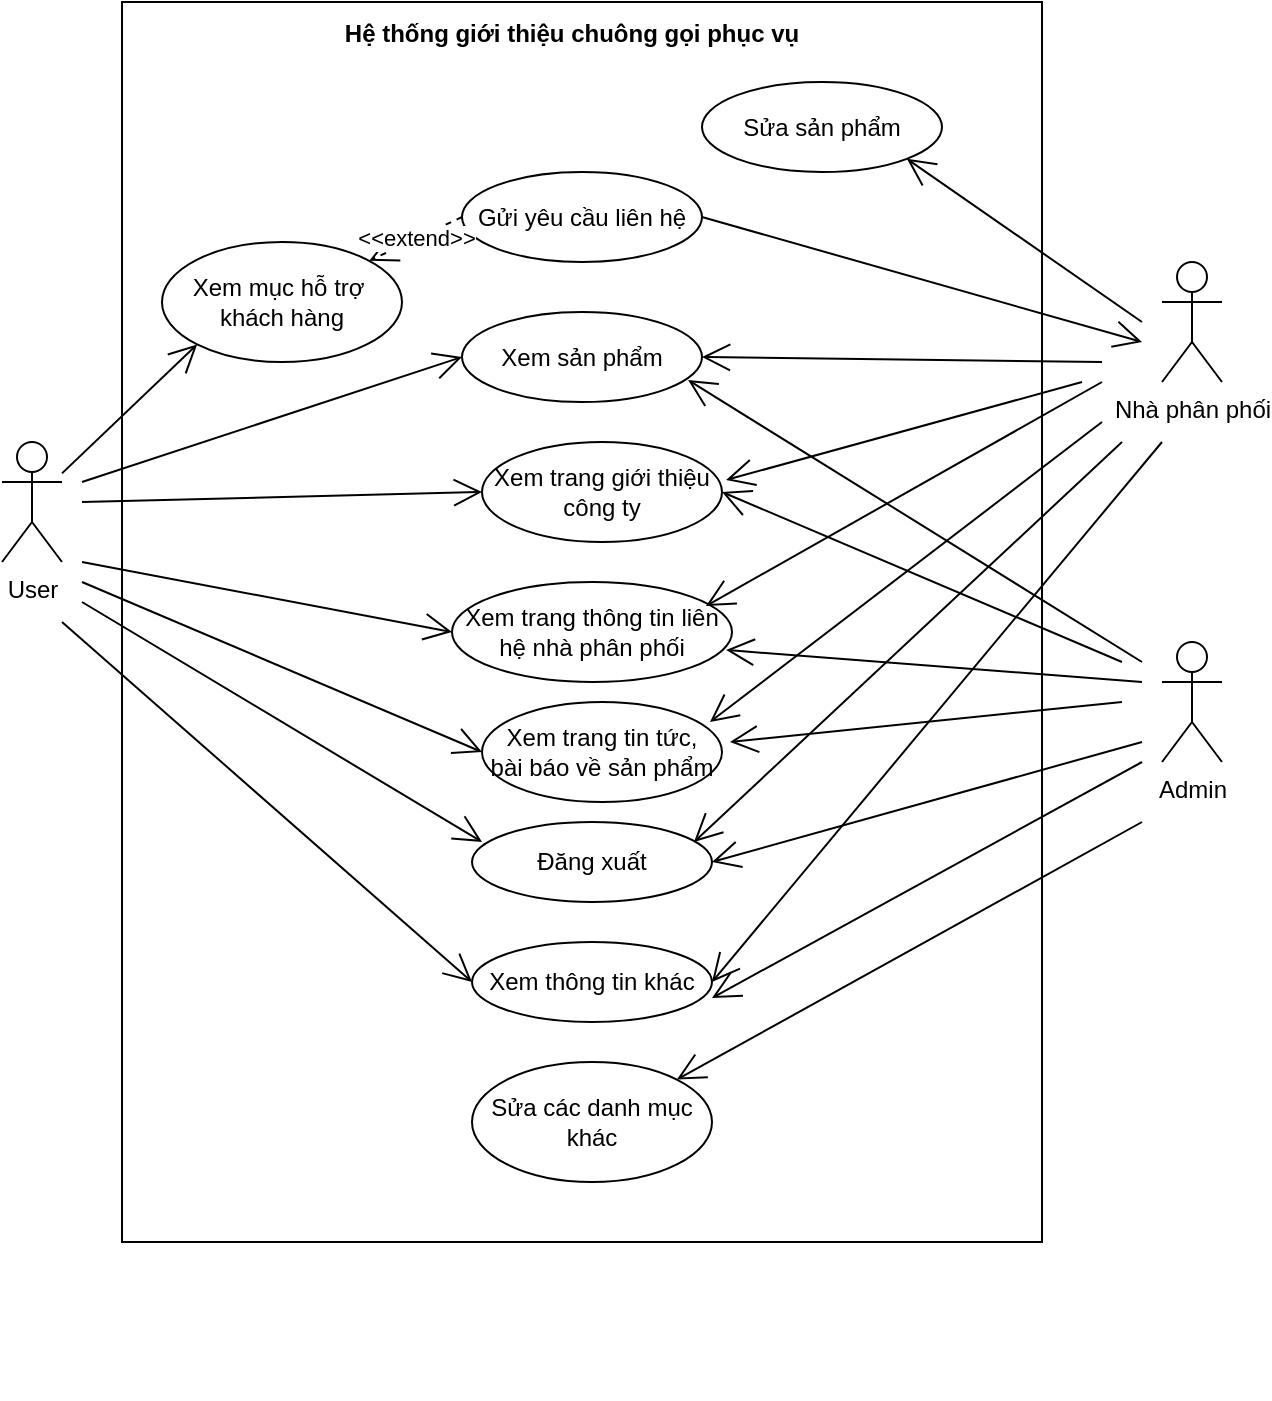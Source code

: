 <mxfile version="13.9.2" type="github">
  <diagram id="b3vTMYLCP9W2PtNbt77q" name="Page-1">
    <mxGraphModel dx="1036" dy="462" grid="1" gridSize="10" guides="1" tooltips="1" connect="1" arrows="1" fold="1" page="1" pageScale="1" pageWidth="850" pageHeight="1100" math="0" shadow="0">
      <root>
        <mxCell id="0" />
        <mxCell id="1" parent="0" />
        <mxCell id="oC1xKJbHEb12oKd4C-OS-1" value="User&lt;br&gt;" style="shape=umlActor;verticalLabelPosition=bottom;verticalAlign=top;html=1;outlineConnect=0;" parent="1" vertex="1">
          <mxGeometry x="200" y="290" width="30" height="60" as="geometry" />
        </mxCell>
        <mxCell id="oC1xKJbHEb12oKd4C-OS-2" value="" style="rounded=0;whiteSpace=wrap;html=1;" parent="1" vertex="1">
          <mxGeometry x="260" y="70" width="460" height="620" as="geometry" />
        </mxCell>
        <mxCell id="oC1xKJbHEb12oKd4C-OS-7" value="Xem trang tin tức, &lt;br&gt;bài báo về sản phẩm" style="ellipse;whiteSpace=wrap;html=1;" parent="1" vertex="1">
          <mxGeometry x="440" y="420" width="120" height="50" as="geometry" />
        </mxCell>
        <mxCell id="oC1xKJbHEb12oKd4C-OS-8" value="Xem trang thông tin liên hệ nhà phân phối" style="ellipse;whiteSpace=wrap;html=1;" parent="1" vertex="1">
          <mxGeometry x="425" y="360" width="140" height="50" as="geometry" />
        </mxCell>
        <mxCell id="oC1xKJbHEb12oKd4C-OS-10" value="Gửi yêu cầu liên hệ" style="ellipse;whiteSpace=wrap;html=1;" parent="1" vertex="1">
          <mxGeometry x="430" y="155" width="120" height="45" as="geometry" />
        </mxCell>
        <mxCell id="oC1xKJbHEb12oKd4C-OS-11" value="Xem mục hỗ trợ&amp;nbsp;&lt;br&gt;khách hàng" style="ellipse;whiteSpace=wrap;html=1;" parent="1" vertex="1">
          <mxGeometry x="280" y="190" width="120" height="60" as="geometry" />
        </mxCell>
        <mxCell id="oC1xKJbHEb12oKd4C-OS-25" value="Xem thông tin khác" style="ellipse;whiteSpace=wrap;html=1;" parent="1" vertex="1">
          <mxGeometry x="435" y="540" width="120" height="40" as="geometry" />
        </mxCell>
        <mxCell id="oC1xKJbHEb12oKd4C-OS-43" value="&amp;lt;&amp;lt;extend&amp;gt;&amp;gt;" style="endArrow=open;endSize=12;dashed=1;html=1;exitX=0;exitY=0.5;exitDx=0;exitDy=0;" parent="1" source="oC1xKJbHEb12oKd4C-OS-10" target="oC1xKJbHEb12oKd4C-OS-11" edge="1">
          <mxGeometry width="160" relative="1" as="geometry">
            <mxPoint x="400" y="92.5" as="sourcePoint" />
            <mxPoint x="460" y="450" as="targetPoint" />
          </mxGeometry>
        </mxCell>
        <mxCell id="oC1xKJbHEb12oKd4C-OS-46" style="edgeStyle=orthogonalEdgeStyle;rounded=0;orthogonalLoop=1;jettySize=auto;html=1;exitX=0.5;exitY=1;exitDx=0;exitDy=0;" parent="1" edge="1">
          <mxGeometry relative="1" as="geometry">
            <mxPoint x="330" y="750" as="sourcePoint" />
            <mxPoint x="330" y="750" as="targetPoint" />
          </mxGeometry>
        </mxCell>
        <mxCell id="oC1xKJbHEb12oKd4C-OS-6" value="Xem trang giới thiệu công ty" style="ellipse;whiteSpace=wrap;html=1;" parent="1" vertex="1">
          <mxGeometry x="440" y="290" width="120" height="50" as="geometry" />
        </mxCell>
        <mxCell id="oC1xKJbHEb12oKd4C-OS-51" value="" style="endArrow=open;endFill=1;endSize=12;html=1;entryX=0;entryY=0.5;entryDx=0;entryDy=0;" parent="1" target="lhrEtbnqwmmrRVrxUpWE-2" edge="1">
          <mxGeometry width="160" relative="1" as="geometry">
            <mxPoint x="240" y="310" as="sourcePoint" />
            <mxPoint x="230" y="240" as="targetPoint" />
          </mxGeometry>
        </mxCell>
        <mxCell id="oC1xKJbHEb12oKd4C-OS-52" value="" style="endArrow=open;endFill=1;endSize=12;html=1;entryX=0;entryY=0.5;entryDx=0;entryDy=0;" parent="1" target="oC1xKJbHEb12oKd4C-OS-6" edge="1">
          <mxGeometry width="160" relative="1" as="geometry">
            <mxPoint x="240" y="320" as="sourcePoint" />
            <mxPoint x="220" y="170" as="targetPoint" />
          </mxGeometry>
        </mxCell>
        <mxCell id="oC1xKJbHEb12oKd4C-OS-53" value="" style="endArrow=open;endFill=1;endSize=12;html=1;entryX=0;entryY=1;entryDx=0;entryDy=0;" parent="1" source="oC1xKJbHEb12oKd4C-OS-1" target="oC1xKJbHEb12oKd4C-OS-11" edge="1">
          <mxGeometry width="160" relative="1" as="geometry">
            <mxPoint x="100" y="290" as="sourcePoint" />
            <mxPoint x="220" y="225" as="targetPoint" />
          </mxGeometry>
        </mxCell>
        <mxCell id="oC1xKJbHEb12oKd4C-OS-54" value="" style="endArrow=open;endFill=1;endSize=12;html=1;entryX=0;entryY=0.5;entryDx=0;entryDy=0;" parent="1" target="oC1xKJbHEb12oKd4C-OS-8" edge="1">
          <mxGeometry width="160" relative="1" as="geometry">
            <mxPoint x="240" y="350" as="sourcePoint" />
            <mxPoint x="190" y="295" as="targetPoint" />
          </mxGeometry>
        </mxCell>
        <mxCell id="oC1xKJbHEb12oKd4C-OS-55" value="" style="endArrow=open;endFill=1;endSize=12;html=1;entryX=0;entryY=0.5;entryDx=0;entryDy=0;" parent="1" target="oC1xKJbHEb12oKd4C-OS-7" edge="1">
          <mxGeometry width="160" relative="1" as="geometry">
            <mxPoint x="240" y="360" as="sourcePoint" />
            <mxPoint x="195" y="375" as="targetPoint" />
          </mxGeometry>
        </mxCell>
        <mxCell id="oC1xKJbHEb12oKd4C-OS-56" value="" style="endArrow=open;endFill=1;endSize=12;html=1;entryX=0;entryY=0.5;entryDx=0;entryDy=0;" parent="1" target="oC1xKJbHEb12oKd4C-OS-25" edge="1">
          <mxGeometry width="160" relative="1" as="geometry">
            <mxPoint x="230" y="380" as="sourcePoint" />
            <mxPoint x="200" y="455" as="targetPoint" />
          </mxGeometry>
        </mxCell>
        <mxCell id="FKWU5doNKABkodQmA4pJ-1" value="Nhà phân phối&lt;br&gt;" style="shape=umlActor;verticalLabelPosition=bottom;verticalAlign=top;html=1;outlineConnect=0;" parent="1" vertex="1">
          <mxGeometry x="780" y="200" width="30" height="60" as="geometry" />
        </mxCell>
        <mxCell id="vDdJAQ7OFqMkGD9wHmio-6" value="Đăng xuất" style="ellipse;whiteSpace=wrap;html=1;" parent="1" vertex="1">
          <mxGeometry x="435" y="480" width="120" height="40" as="geometry" />
        </mxCell>
        <mxCell id="vDdJAQ7OFqMkGD9wHmio-11" value="Admin" style="shape=umlActor;verticalLabelPosition=bottom;verticalAlign=top;html=1;outlineConnect=0;" parent="1" vertex="1">
          <mxGeometry x="780" y="390" width="30" height="60" as="geometry" />
        </mxCell>
        <mxCell id="vDdJAQ7OFqMkGD9wHmio-22" style="edgeStyle=orthogonalEdgeStyle;rounded=0;orthogonalLoop=1;jettySize=auto;html=1;exitX=0.5;exitY=1;exitDx=0;exitDy=0;" parent="1" edge="1">
          <mxGeometry relative="1" as="geometry">
            <mxPoint x="330" y="750" as="sourcePoint" />
            <mxPoint x="330" y="750" as="targetPoint" />
          </mxGeometry>
        </mxCell>
        <mxCell id="vDdJAQ7OFqMkGD9wHmio-30" value="" style="endArrow=open;endFill=1;endSize=12;html=1;entryX=1;entryY=0.5;entryDx=0;entryDy=0;" parent="1" target="oC1xKJbHEb12oKd4C-OS-25" edge="1">
          <mxGeometry width="160" relative="1" as="geometry">
            <mxPoint x="780" y="290" as="sourcePoint" />
            <mxPoint x="720" y="350" as="targetPoint" />
          </mxGeometry>
        </mxCell>
        <mxCell id="vDdJAQ7OFqMkGD9wHmio-31" value="" style="endArrow=open;endFill=1;endSize=12;html=1;entryX=1;entryY=0.7;entryDx=0;entryDy=0;entryPerimeter=0;" parent="1" target="oC1xKJbHEb12oKd4C-OS-25" edge="1">
          <mxGeometry width="160" relative="1" as="geometry">
            <mxPoint x="770" y="450" as="sourcePoint" />
            <mxPoint x="720" y="530" as="targetPoint" />
          </mxGeometry>
        </mxCell>
        <mxCell id="vDdJAQ7OFqMkGD9wHmio-34" value="" style="endArrow=open;endFill=1;endSize=12;html=1;entryX=1;entryY=0.5;entryDx=0;entryDy=0;" parent="1" target="lhrEtbnqwmmrRVrxUpWE-2" edge="1">
          <mxGeometry width="160" relative="1" as="geometry">
            <mxPoint x="750" y="250" as="sourcePoint" />
            <mxPoint x="670" y="205" as="targetPoint" />
          </mxGeometry>
        </mxCell>
        <mxCell id="vDdJAQ7OFqMkGD9wHmio-40" style="edgeStyle=orthogonalEdgeStyle;rounded=0;orthogonalLoop=1;jettySize=auto;html=1;exitX=0.5;exitY=1;exitDx=0;exitDy=0;" parent="1" edge="1">
          <mxGeometry relative="1" as="geometry">
            <mxPoint x="555" y="760" as="sourcePoint" />
            <mxPoint x="555" y="760" as="targetPoint" />
          </mxGeometry>
        </mxCell>
        <mxCell id="vDdJAQ7OFqMkGD9wHmio-46" value="" style="endArrow=open;endFill=1;endSize=12;html=1;entryX=1;entryY=0;entryDx=0;entryDy=0;" parent="1" target="lhrEtbnqwmmrRVrxUpWE-28" edge="1">
          <mxGeometry width="160" relative="1" as="geometry">
            <mxPoint x="770" y="480" as="sourcePoint" />
            <mxPoint x="340" y="528" as="targetPoint" />
          </mxGeometry>
        </mxCell>
        <mxCell id="vDdJAQ7OFqMkGD9wHmio-56" value="Hệ thống giới thiệu chuông gọi phục vụ" style="text;align=center;fontStyle=1;verticalAlign=middle;spacingLeft=3;spacingRight=3;strokeColor=none;rotatable=0;points=[[0,0.5],[1,0.5]];portConstraint=eastwest;" parent="1" vertex="1">
          <mxGeometry x="425" y="80" width="120" height="10" as="geometry" />
        </mxCell>
        <mxCell id="lhrEtbnqwmmrRVrxUpWE-1" value="" style="endArrow=open;endFill=1;endSize=12;html=1;entryX=1;entryY=0.5;entryDx=0;entryDy=0;" edge="1" parent="1" target="vDdJAQ7OFqMkGD9wHmio-6">
          <mxGeometry width="160" relative="1" as="geometry">
            <mxPoint x="770" y="440" as="sourcePoint" />
            <mxPoint x="340" y="528" as="targetPoint" />
          </mxGeometry>
        </mxCell>
        <mxCell id="lhrEtbnqwmmrRVrxUpWE-2" value="Xem sản phẩm" style="ellipse;whiteSpace=wrap;html=1;" vertex="1" parent="1">
          <mxGeometry x="430" y="225" width="120" height="45" as="geometry" />
        </mxCell>
        <mxCell id="lhrEtbnqwmmrRVrxUpWE-3" value="Sửa sản phẩm" style="ellipse;whiteSpace=wrap;html=1;" vertex="1" parent="1">
          <mxGeometry x="550" y="110" width="120" height="45" as="geometry" />
        </mxCell>
        <mxCell id="lhrEtbnqwmmrRVrxUpWE-6" value="" style="endArrow=open;endFill=1;endSize=12;html=1;entryX=0.042;entryY=0.25;entryDx=0;entryDy=0;entryPerimeter=0;" edge="1" parent="1" target="vDdJAQ7OFqMkGD9wHmio-6">
          <mxGeometry width="160" relative="1" as="geometry">
            <mxPoint x="240" y="370" as="sourcePoint" />
            <mxPoint x="430" y="570" as="targetPoint" />
          </mxGeometry>
        </mxCell>
        <mxCell id="lhrEtbnqwmmrRVrxUpWE-9" value="" style="endArrow=open;endFill=1;endSize=12;html=1;entryX=0.925;entryY=0.25;entryDx=0;entryDy=0;entryPerimeter=0;" edge="1" parent="1" target="vDdJAQ7OFqMkGD9wHmio-6">
          <mxGeometry width="160" relative="1" as="geometry">
            <mxPoint x="760" y="290" as="sourcePoint" />
            <mxPoint x="575" y="520" as="targetPoint" />
          </mxGeometry>
        </mxCell>
        <mxCell id="lhrEtbnqwmmrRVrxUpWE-10" value="" style="endArrow=open;endFill=1;endSize=12;html=1;entryX=0.979;entryY=0.68;entryDx=0;entryDy=0;entryPerimeter=0;" edge="1" parent="1" target="oC1xKJbHEb12oKd4C-OS-8">
          <mxGeometry width="160" relative="1" as="geometry">
            <mxPoint x="770" y="410" as="sourcePoint" />
            <mxPoint x="575" y="520" as="targetPoint" />
          </mxGeometry>
        </mxCell>
        <mxCell id="lhrEtbnqwmmrRVrxUpWE-11" value="" style="endArrow=open;endFill=1;endSize=12;html=1;entryX=0.907;entryY=0.24;entryDx=0;entryDy=0;entryPerimeter=0;" edge="1" parent="1" target="oC1xKJbHEb12oKd4C-OS-8">
          <mxGeometry width="160" relative="1" as="geometry">
            <mxPoint x="750" y="260" as="sourcePoint" />
            <mxPoint x="575" y="528" as="targetPoint" />
          </mxGeometry>
        </mxCell>
        <mxCell id="lhrEtbnqwmmrRVrxUpWE-12" value="" style="endArrow=open;endFill=1;endSize=12;html=1;entryX=0.95;entryY=0.2;entryDx=0;entryDy=0;entryPerimeter=0;" edge="1" parent="1" target="oC1xKJbHEb12oKd4C-OS-7">
          <mxGeometry width="160" relative="1" as="geometry">
            <mxPoint x="750" y="280" as="sourcePoint" />
            <mxPoint x="561.98" y="382" as="targetPoint" />
          </mxGeometry>
        </mxCell>
        <mxCell id="lhrEtbnqwmmrRVrxUpWE-13" value="" style="endArrow=open;endFill=1;endSize=12;html=1;entryX=0.95;entryY=0.2;entryDx=0;entryDy=0;entryPerimeter=0;" edge="1" parent="1">
          <mxGeometry width="160" relative="1" as="geometry">
            <mxPoint x="760" y="420" as="sourcePoint" />
            <mxPoint x="564" y="440" as="targetPoint" />
          </mxGeometry>
        </mxCell>
        <mxCell id="lhrEtbnqwmmrRVrxUpWE-14" value="" style="endArrow=open;endFill=1;endSize=12;html=1;entryX=1;entryY=0.5;entryDx=0;entryDy=0;" edge="1" parent="1" target="oC1xKJbHEb12oKd4C-OS-6">
          <mxGeometry width="160" relative="1" as="geometry">
            <mxPoint x="760" y="400" as="sourcePoint" />
            <mxPoint x="560" y="257.5" as="targetPoint" />
          </mxGeometry>
        </mxCell>
        <mxCell id="lhrEtbnqwmmrRVrxUpWE-16" value="" style="endArrow=open;endFill=1;endSize=12;html=1;entryX=1.017;entryY=0.38;entryDx=0;entryDy=0;entryPerimeter=0;" edge="1" parent="1" target="oC1xKJbHEb12oKd4C-OS-6">
          <mxGeometry width="160" relative="1" as="geometry">
            <mxPoint x="740" y="260" as="sourcePoint" />
            <mxPoint x="570" y="325" as="targetPoint" />
          </mxGeometry>
        </mxCell>
        <mxCell id="lhrEtbnqwmmrRVrxUpWE-17" value="" style="endArrow=open;endFill=1;endSize=12;html=1;entryX=0.942;entryY=0.756;entryDx=0;entryDy=0;entryPerimeter=0;" edge="1" parent="1" target="lhrEtbnqwmmrRVrxUpWE-2">
          <mxGeometry width="160" relative="1" as="geometry">
            <mxPoint x="770" y="400" as="sourcePoint" />
            <mxPoint x="570" y="325" as="targetPoint" />
          </mxGeometry>
        </mxCell>
        <mxCell id="lhrEtbnqwmmrRVrxUpWE-22" value="" style="endArrow=open;endFill=1;endSize=12;html=1;entryX=1;entryY=1;entryDx=0;entryDy=0;" edge="1" parent="1" target="lhrEtbnqwmmrRVrxUpWE-3">
          <mxGeometry width="160" relative="1" as="geometry">
            <mxPoint x="770" y="230" as="sourcePoint" />
            <mxPoint x="565" y="172.5" as="targetPoint" />
          </mxGeometry>
        </mxCell>
        <mxCell id="lhrEtbnqwmmrRVrxUpWE-23" value="" style="endArrow=open;endFill=1;endSize=12;html=1;exitX=1;exitY=0.5;exitDx=0;exitDy=0;" edge="1" parent="1" source="oC1xKJbHEb12oKd4C-OS-10">
          <mxGeometry width="160" relative="1" as="geometry">
            <mxPoint x="780" y="240" as="sourcePoint" />
            <mxPoint x="770" y="240" as="targetPoint" />
          </mxGeometry>
        </mxCell>
        <mxCell id="lhrEtbnqwmmrRVrxUpWE-28" value="Sửa các danh mục khác" style="ellipse;whiteSpace=wrap;html=1;" vertex="1" parent="1">
          <mxGeometry x="435" y="600" width="120" height="60" as="geometry" />
        </mxCell>
      </root>
    </mxGraphModel>
  </diagram>
</mxfile>
